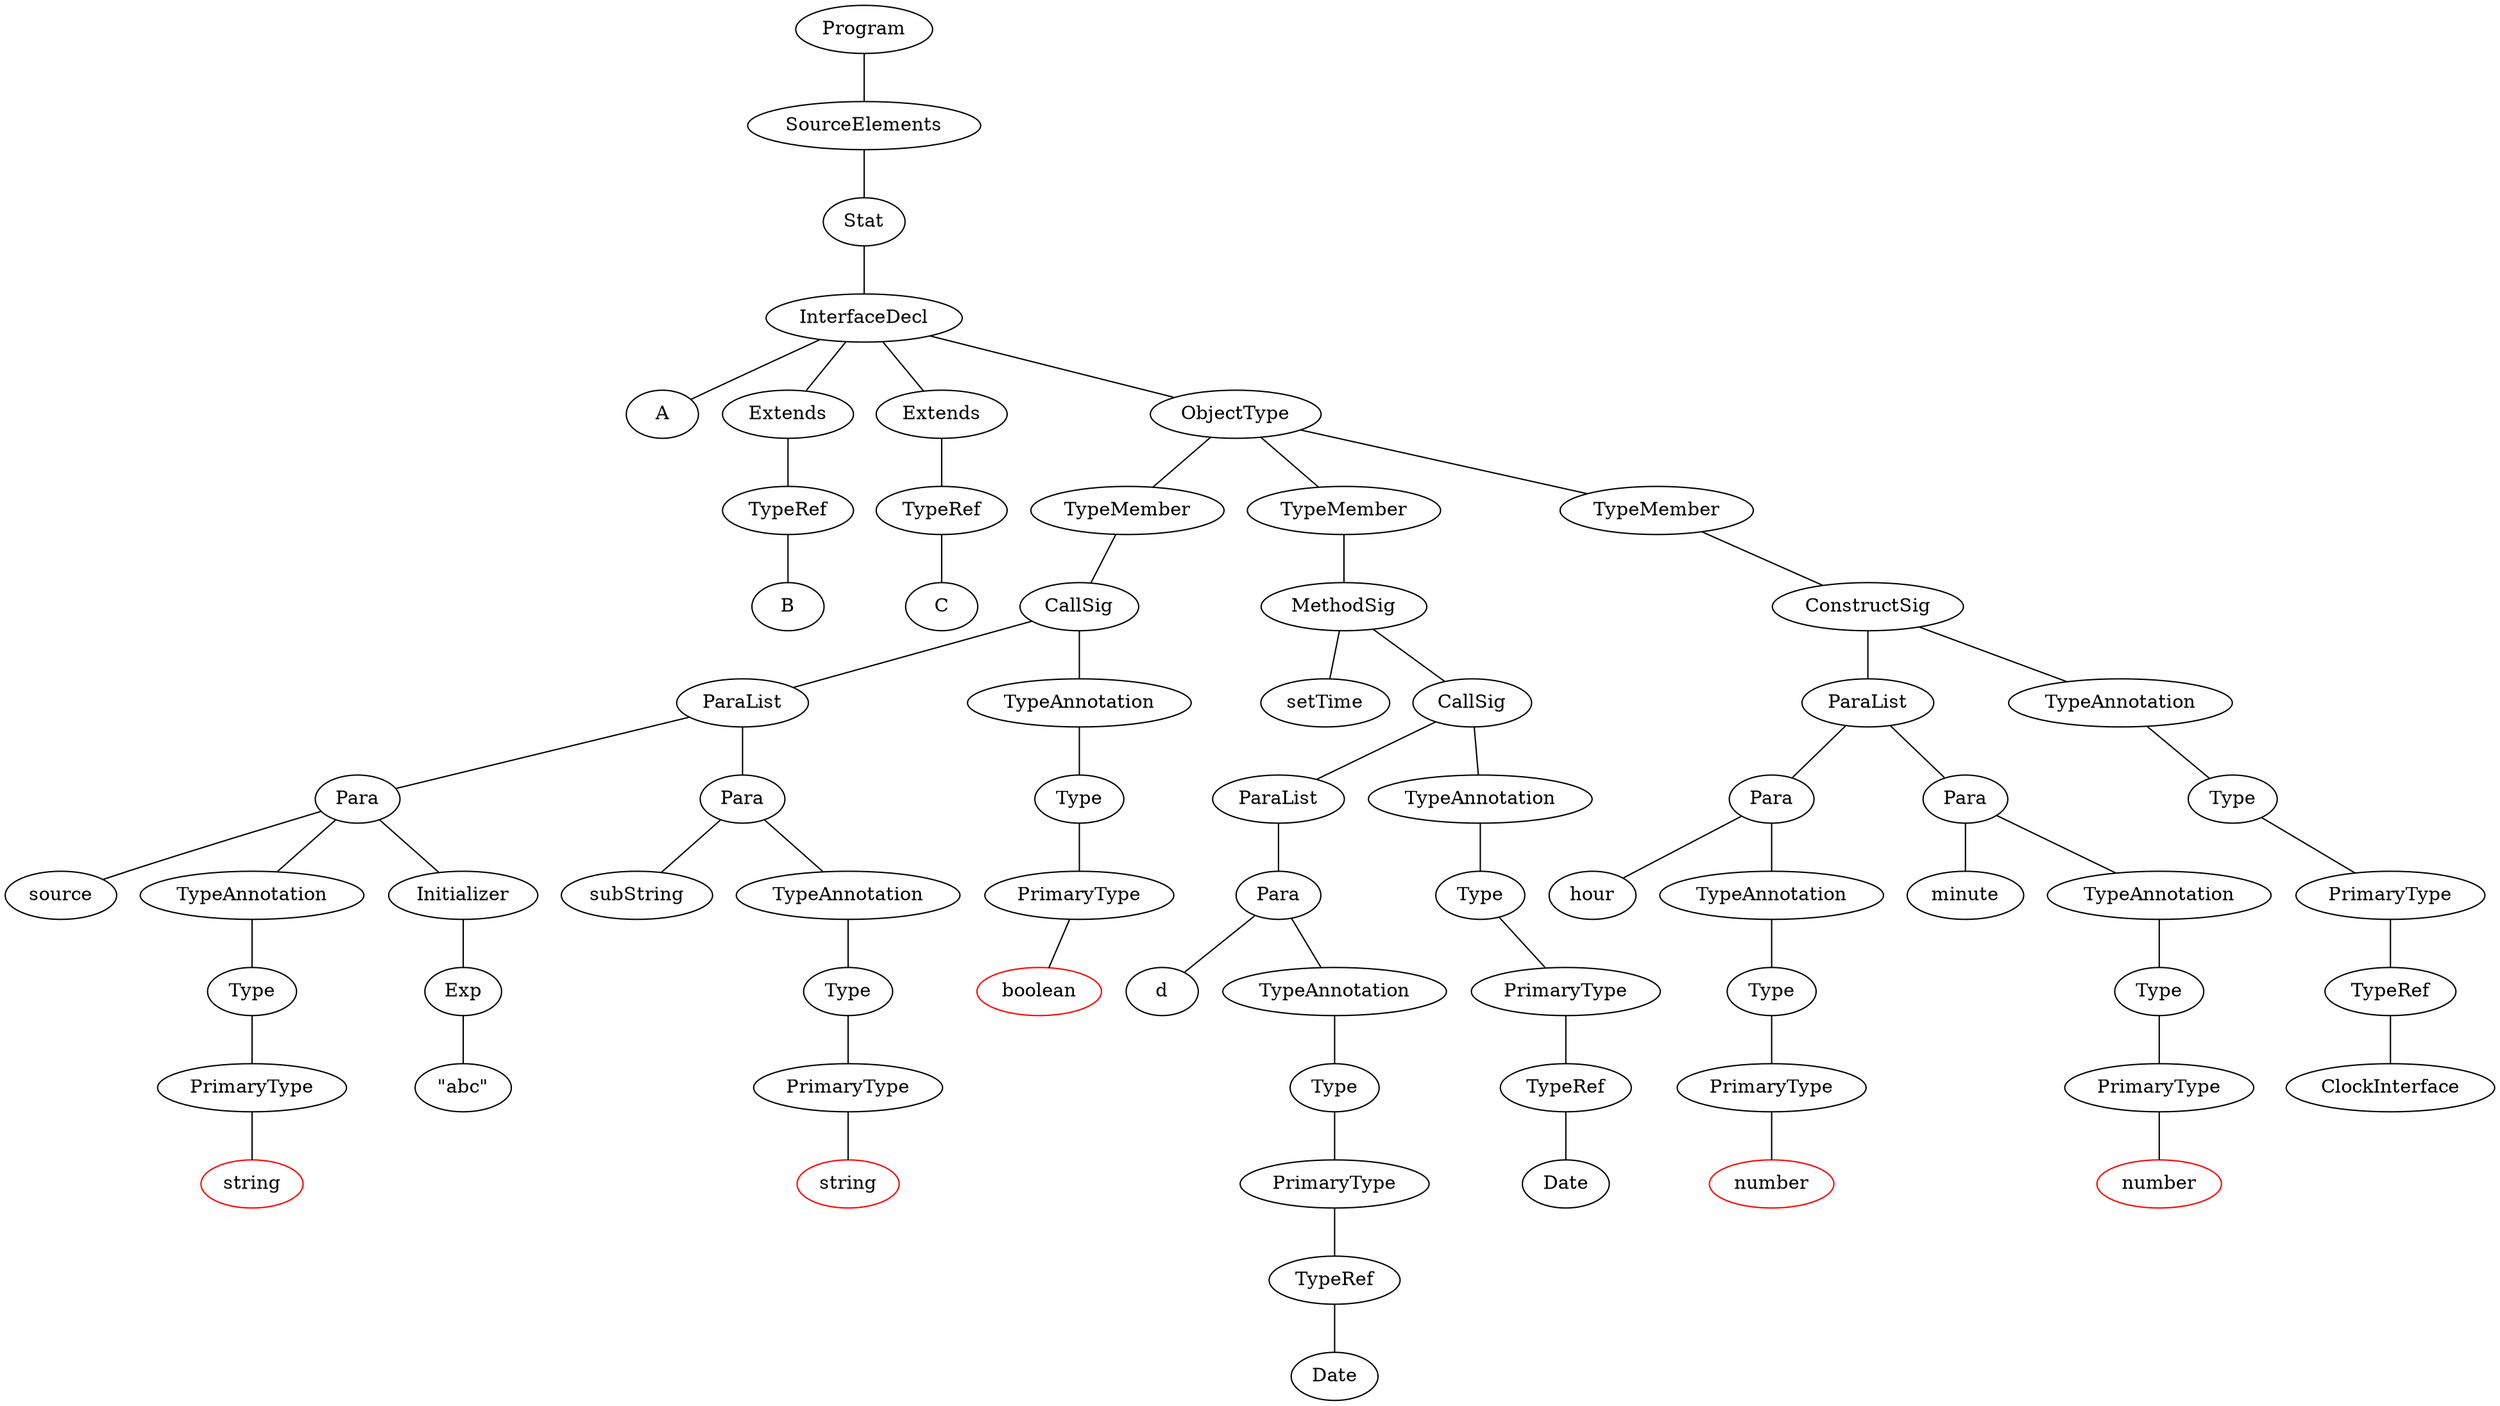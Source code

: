 graph vis {
	node210[label="Program"]
	node210 -- node209
	node209[label="SourceElements"]
	node209 -- node208
	node208[label="Stat"]
	node208 -- node207
	node207[label="InterfaceDecl"]
	node207 -- node140
	node140[label="A"]
	node207 -- node143
	node143[label="Extends"]
	node143 -- node142
	node142[label="TypeRef"]
	node142 -- node141
	node141[label="B"]
	node207 -- node146
	node146[label="Extends"]
	node146 -- node145
	node145[label="TypeRef"]
	node145 -- node144
	node144[label="C"]
	node207 -- node206
	node206[label="ObjectType"]
	node206 -- node168
	node168[label="TypeMember"]
	node168 -- node167
	node167[label="CallSig"]
	node167 -- node162
	node162[label="ParaList"]
	node162 -- node155
	node155[label="Para"]
	node155 -- node147
	node147[label="source"]
	node155 -- node151
	node151[label="TypeAnnotation"]
	node151 -- node150
	node150[label="Type"]
	node150 -- node149
	node149[label="PrimaryType"]
	node149 -- node148
	node148[label="string", color=red]
	node155 -- node154
	node154[label="Initializer"]
	node154 -- node153
	node153[label="Exp"]
	node153 -- node152
	node152[label="\"abc\""]
	node162 -- node161
	node161[label="Para"]
	node161 -- node156
	node156[label="subString"]
	node161 -- node160
	node160[label="TypeAnnotation"]
	node160 -- node159
	node159[label="Type"]
	node159 -- node158
	node158[label="PrimaryType"]
	node158 -- node157
	node157[label="string", color=red]
	node167 -- node166
	node166[label="TypeAnnotation"]
	node166 -- node165
	node165[label="Type"]
	node165 -- node164
	node164[label="PrimaryType"]
	node164 -- node163
	node163[label="boolean", color=red]
	node206 -- node185
	node185[label="TypeMember"]
	node185 -- node184
	node184[label="MethodSig"]
	node184 -- node169
	node169[label="setTime"]
	node184 -- node183
	node183[label="CallSig"]
	node183 -- node177
	node177[label="ParaList"]
	node177 -- node176
	node176[label="Para"]
	node176 -- node170
	node170[label="d"]
	node176 -- node175
	node175[label="TypeAnnotation"]
	node175 -- node174
	node174[label="Type"]
	node174 -- node173
	node173[label="PrimaryType"]
	node173 -- node172
	node172[label="TypeRef"]
	node172 -- node171
	node171[label="Date"]
	node183 -- node182
	node182[label="TypeAnnotation"]
	node182 -- node181
	node181[label="Type"]
	node181 -- node180
	node180[label="PrimaryType"]
	node180 -- node179
	node179[label="TypeRef"]
	node179 -- node178
	node178[label="Date"]
	node206 -- node205
	node205[label="TypeMember"]
	node205 -- node204
	node204[label="ConstructSig"]
	node204 -- node198
	node198[label="ParaList"]
	node198 -- node191
	node191[label="Para"]
	node191 -- node186
	node186[label="hour"]
	node191 -- node190
	node190[label="TypeAnnotation"]
	node190 -- node189
	node189[label="Type"]
	node189 -- node188
	node188[label="PrimaryType"]
	node188 -- node187
	node187[label="number", color=red]
	node198 -- node197
	node197[label="Para"]
	node197 -- node192
	node192[label="minute"]
	node197 -- node196
	node196[label="TypeAnnotation"]
	node196 -- node195
	node195[label="Type"]
	node195 -- node194
	node194[label="PrimaryType"]
	node194 -- node193
	node193[label="number", color=red]
	node204 -- node203
	node203[label="TypeAnnotation"]
	node203 -- node202
	node202[label="Type"]
	node202 -- node201
	node201[label="PrimaryType"]
	node201 -- node200
	node200[label="TypeRef"]
	node200 -- node199
	node199[label="ClockInterface"]
}

